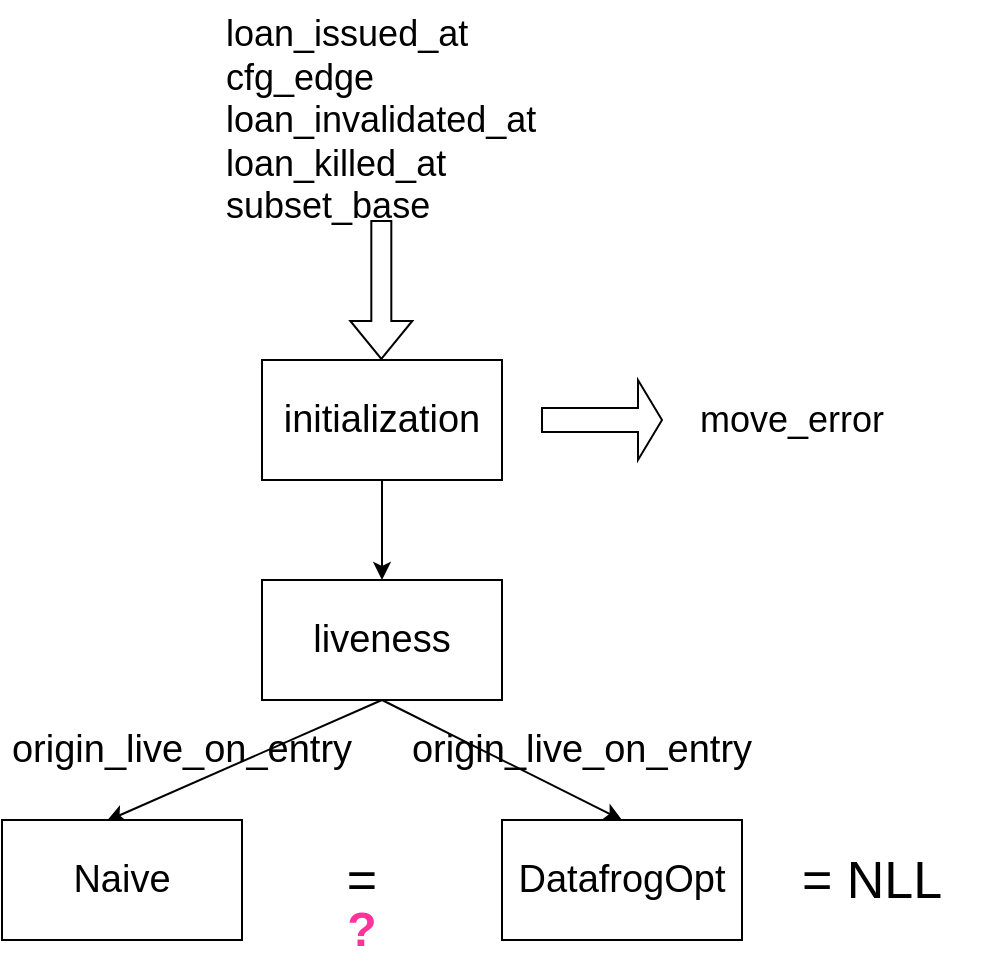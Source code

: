 <mxfile version="15.4.0" type="device"><diagram id="Ai7tRYhgeo6L1ZcIk8qO" name="Page-1"><mxGraphModel dx="1422" dy="1925" grid="1" gridSize="10" guides="1" tooltips="1" connect="1" arrows="1" fold="1" page="1" pageScale="1" pageWidth="850" pageHeight="1100" math="0" shadow="0"><root><mxCell id="0"/><mxCell id="1" parent="0"/><mxCell id="ENJsW5BzbMOg0Qzuz5IX-10" style="edgeStyle=none;rounded=0;orthogonalLoop=1;jettySize=auto;html=1;exitX=0.5;exitY=1;exitDx=0;exitDy=0;entryX=0.5;entryY=0;entryDx=0;entryDy=0;fontSize=19;" parent="1" source="ENJsW5BzbMOg0Qzuz5IX-1" target="ENJsW5BzbMOg0Qzuz5IX-3" edge="1"><mxGeometry relative="1" as="geometry"/></mxCell><mxCell id="ENJsW5BzbMOg0Qzuz5IX-1" value="" style="rounded=0;whiteSpace=wrap;html=1;" parent="1" vertex="1"><mxGeometry x="280" y="150" width="120" height="60" as="geometry"/></mxCell><mxCell id="ENJsW5BzbMOg0Qzuz5IX-2" value="initialization" style="text;html=1;strokeColor=none;fillColor=none;align=center;verticalAlign=middle;whiteSpace=wrap;rounded=0;fontSize=19;" parent="1" vertex="1"><mxGeometry x="295" y="162.5" width="90" height="35" as="geometry"/></mxCell><mxCell id="ENJsW5BzbMOg0Qzuz5IX-14" style="edgeStyle=none;rounded=0;orthogonalLoop=1;jettySize=auto;html=1;exitX=0.5;exitY=1;exitDx=0;exitDy=0;entryX=0.5;entryY=0;entryDx=0;entryDy=0;fontSize=19;" parent="1" source="ENJsW5BzbMOg0Qzuz5IX-3" target="ENJsW5BzbMOg0Qzuz5IX-6" edge="1"><mxGeometry relative="1" as="geometry"/></mxCell><mxCell id="ENJsW5BzbMOg0Qzuz5IX-3" value="" style="rounded=0;whiteSpace=wrap;html=1;fontSize=19;" parent="1" vertex="1"><mxGeometry x="280" y="260" width="120" height="60" as="geometry"/></mxCell><mxCell id="ENJsW5BzbMOg0Qzuz5IX-13" style="edgeStyle=none;rounded=0;orthogonalLoop=1;jettySize=auto;html=1;entryX=0.437;entryY=0.007;entryDx=0;entryDy=0;entryPerimeter=0;fontSize=19;exitX=0.5;exitY=1;exitDx=0;exitDy=0;" parent="1" source="ENJsW5BzbMOg0Qzuz5IX-3" target="ENJsW5BzbMOg0Qzuz5IX-5" edge="1"><mxGeometry relative="1" as="geometry"/></mxCell><mxCell id="ENJsW5BzbMOg0Qzuz5IX-4" value="liveness" style="text;html=1;strokeColor=none;fillColor=none;align=center;verticalAlign=middle;whiteSpace=wrap;rounded=0;fontSize=19;" parent="1" vertex="1"><mxGeometry x="310" y="275" width="60" height="30" as="geometry"/></mxCell><mxCell id="ENJsW5BzbMOg0Qzuz5IX-5" value="Naive" style="rounded=0;whiteSpace=wrap;html=1;fontSize=19;" parent="1" vertex="1"><mxGeometry x="150" y="380" width="120" height="60" as="geometry"/></mxCell><mxCell id="ENJsW5BzbMOg0Qzuz5IX-6" value="DatafrogOpt" style="rounded=0;whiteSpace=wrap;html=1;fontSize=19;" parent="1" vertex="1"><mxGeometry x="400" y="380" width="120" height="60" as="geometry"/></mxCell><mxCell id="ENJsW5BzbMOg0Qzuz5IX-15" value="origin_live_on_entry" style="text;html=1;strokeColor=none;fillColor=none;align=center;verticalAlign=middle;whiteSpace=wrap;rounded=0;fontSize=19;" parent="1" vertex="1"><mxGeometry x="210" y="330" width="60" height="30" as="geometry"/></mxCell><mxCell id="ENJsW5BzbMOg0Qzuz5IX-17" value="origin_live_on_entry" style="text;html=1;strokeColor=none;fillColor=none;align=center;verticalAlign=middle;whiteSpace=wrap;rounded=0;fontSize=19;" parent="1" vertex="1"><mxGeometry x="410" y="330" width="60" height="30" as="geometry"/></mxCell><mxCell id="_xoYLOEia9Aa2XPlmyef-1" value="loan_issued_at&lt;br&gt;cfg_edge&lt;br&gt;loan_invalidated_at&amp;nbsp;&lt;br&gt;loan_killed_at&lt;br&gt;subset_base" style="text;whiteSpace=wrap;html=1;fontSize=18;" parent="1" vertex="1"><mxGeometry x="260" y="-30" width="230" height="120" as="geometry"/></mxCell><mxCell id="_xoYLOEia9Aa2XPlmyef-3" value="" style="shape=flexArrow;endArrow=classic;html=1;rounded=0;fontSize=18;edgeStyle=orthogonalEdgeStyle;" parent="1" edge="1"><mxGeometry width="50" height="50" relative="1" as="geometry"><mxPoint x="339.66" y="80" as="sourcePoint"/><mxPoint x="339.66" y="150" as="targetPoint"/></mxGeometry></mxCell><mxCell id="7COoxqhnHkcxNuZtFHEb-1" value="=" style="text;html=1;strokeColor=none;fillColor=none;align=center;verticalAlign=middle;whiteSpace=wrap;rounded=0;fontSize=26;" parent="1" vertex="1"><mxGeometry x="300" y="395" width="60" height="30" as="geometry"/></mxCell><mxCell id="7COoxqhnHkcxNuZtFHEb-2" value="= NLL" style="text;html=1;strokeColor=none;fillColor=none;align=center;verticalAlign=middle;whiteSpace=wrap;rounded=0;fontSize=26;" parent="1" vertex="1"><mxGeometry x="530" y="395" width="110" height="30" as="geometry"/></mxCell><mxCell id="XDuhwCL8mU7ZGA06Hwja-1" value="?" style="text;html=1;strokeColor=none;fillColor=none;align=center;verticalAlign=middle;whiteSpace=wrap;rounded=0;fontSize=24;fontStyle=1;fontColor=#FF3399;" parent="1" vertex="1"><mxGeometry x="300" y="420" width="60" height="30" as="geometry"/></mxCell><mxCell id="VZxAqkTBaViU3qEzD9KW-1" value="" style="shape=singleArrow;whiteSpace=wrap;html=1;" vertex="1" parent="1"><mxGeometry x="420" y="160" width="60" height="40" as="geometry"/></mxCell><mxCell id="VZxAqkTBaViU3qEzD9KW-2" value="move_error" style="text;html=1;strokeColor=none;fillColor=none;align=center;verticalAlign=middle;whiteSpace=wrap;rounded=0;fontSize=18;" vertex="1" parent="1"><mxGeometry x="490" y="165" width="110" height="30" as="geometry"/></mxCell></root></mxGraphModel></diagram></mxfile>